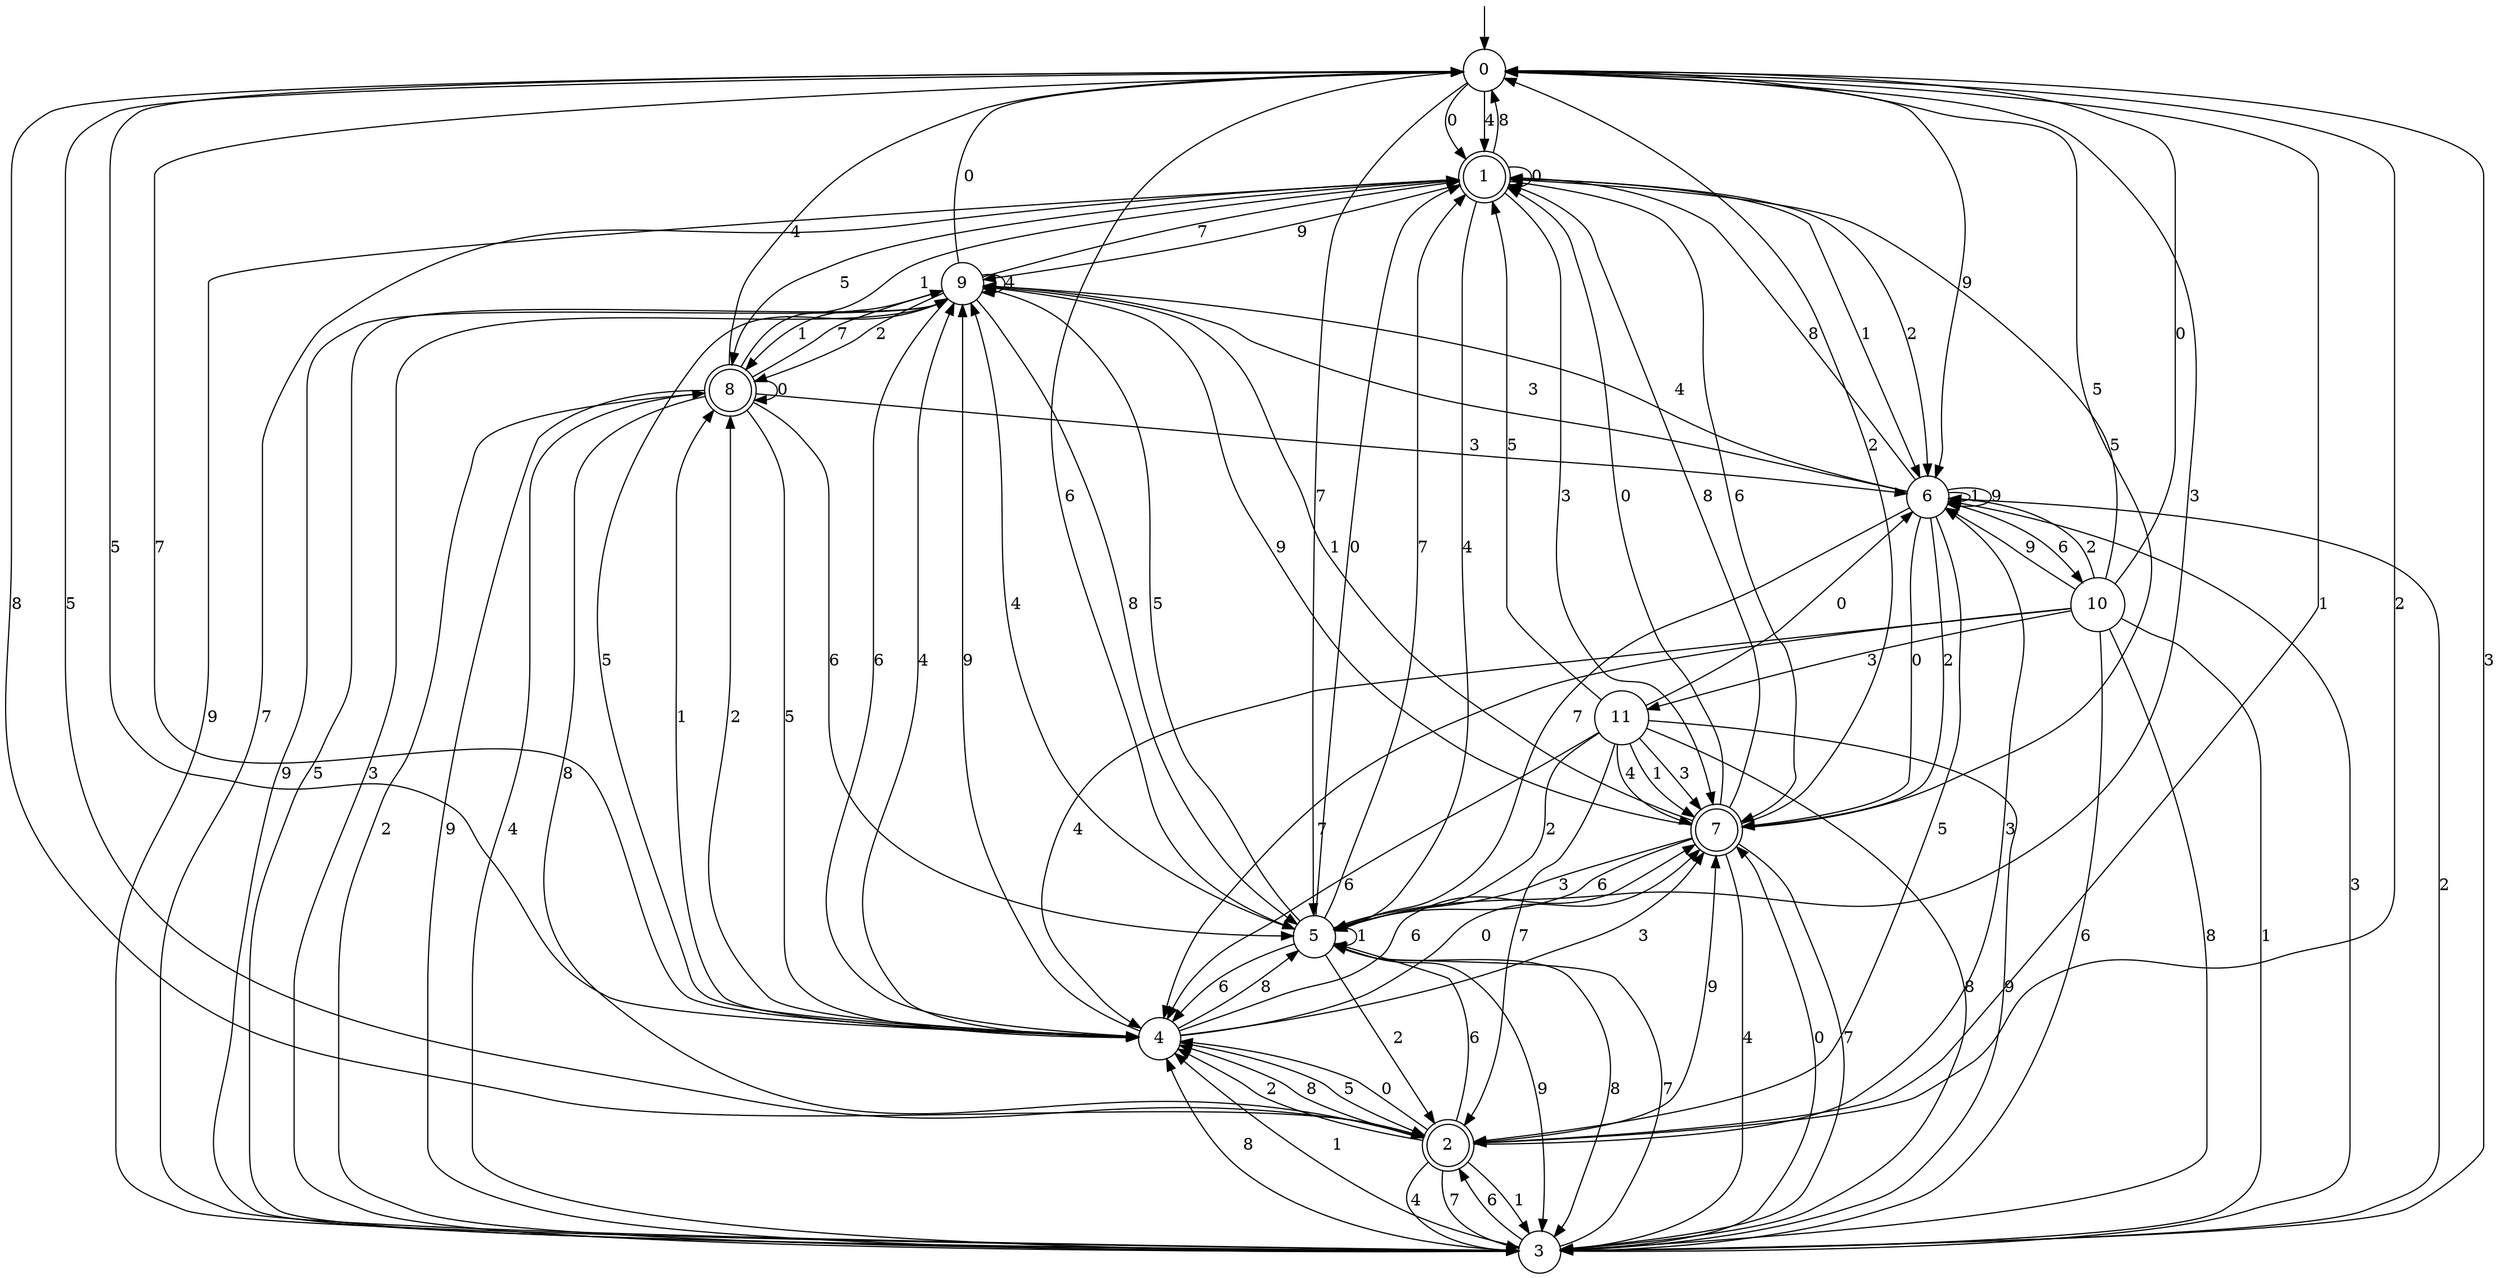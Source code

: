 digraph g {

	s0 [shape="circle" label="0"];
	s1 [shape="doublecircle" label="1"];
	s2 [shape="doublecircle" label="2"];
	s3 [shape="circle" label="3"];
	s4 [shape="circle" label="4"];
	s5 [shape="circle" label="5"];
	s6 [shape="circle" label="6"];
	s7 [shape="doublecircle" label="7"];
	s8 [shape="doublecircle" label="8"];
	s9 [shape="circle" label="9"];
	s10 [shape="circle" label="10"];
	s11 [shape="circle" label="11"];
	s0 -> s1 [label="0"];
	s0 -> s2 [label="1"];
	s0 -> s2 [label="2"];
	s0 -> s3 [label="3"];
	s0 -> s1 [label="4"];
	s0 -> s4 [label="5"];
	s0 -> s5 [label="6"];
	s0 -> s5 [label="7"];
	s0 -> s2 [label="8"];
	s0 -> s6 [label="9"];
	s1 -> s1 [label="0"];
	s1 -> s6 [label="1"];
	s1 -> s6 [label="2"];
	s1 -> s7 [label="3"];
	s1 -> s5 [label="4"];
	s1 -> s8 [label="5"];
	s1 -> s7 [label="6"];
	s1 -> s3 [label="7"];
	s1 -> s0 [label="8"];
	s1 -> s9 [label="9"];
	s2 -> s4 [label="0"];
	s2 -> s3 [label="1"];
	s2 -> s4 [label="2"];
	s2 -> s6 [label="3"];
	s2 -> s3 [label="4"];
	s2 -> s0 [label="5"];
	s2 -> s5 [label="6"];
	s2 -> s3 [label="7"];
	s2 -> s4 [label="8"];
	s2 -> s7 [label="9"];
	s3 -> s7 [label="0"];
	s3 -> s4 [label="1"];
	s3 -> s6 [label="2"];
	s3 -> s6 [label="3"];
	s3 -> s8 [label="4"];
	s3 -> s9 [label="5"];
	s3 -> s2 [label="6"];
	s3 -> s5 [label="7"];
	s3 -> s4 [label="8"];
	s3 -> s1 [label="9"];
	s4 -> s7 [label="0"];
	s4 -> s8 [label="1"];
	s4 -> s8 [label="2"];
	s4 -> s7 [label="3"];
	s4 -> s9 [label="4"];
	s4 -> s2 [label="5"];
	s4 -> s7 [label="6"];
	s4 -> s0 [label="7"];
	s4 -> s5 [label="8"];
	s4 -> s9 [label="9"];
	s5 -> s1 [label="0"];
	s5 -> s5 [label="1"];
	s5 -> s2 [label="2"];
	s5 -> s0 [label="3"];
	s5 -> s9 [label="4"];
	s5 -> s9 [label="5"];
	s5 -> s4 [label="6"];
	s5 -> s1 [label="7"];
	s5 -> s3 [label="8"];
	s5 -> s3 [label="9"];
	s6 -> s7 [label="0"];
	s6 -> s6 [label="1"];
	s6 -> s7 [label="2"];
	s6 -> s9 [label="3"];
	s6 -> s9 [label="4"];
	s6 -> s2 [label="5"];
	s6 -> s10 [label="6"];
	s6 -> s5 [label="7"];
	s6 -> s1 [label="8"];
	s6 -> s6 [label="9"];
	s7 -> s1 [label="0"];
	s7 -> s9 [label="1"];
	s7 -> s0 [label="2"];
	s7 -> s5 [label="3"];
	s7 -> s3 [label="4"];
	s7 -> s0 [label="5"];
	s7 -> s5 [label="6"];
	s7 -> s3 [label="7"];
	s7 -> s1 [label="8"];
	s7 -> s9 [label="9"];
	s8 -> s8 [label="0"];
	s8 -> s1 [label="1"];
	s8 -> s3 [label="2"];
	s8 -> s6 [label="3"];
	s8 -> s0 [label="4"];
	s8 -> s4 [label="5"];
	s8 -> s5 [label="6"];
	s8 -> s9 [label="7"];
	s8 -> s2 [label="8"];
	s8 -> s3 [label="9"];
	s9 -> s0 [label="0"];
	s9 -> s8 [label="1"];
	s9 -> s8 [label="2"];
	s9 -> s3 [label="3"];
	s9 -> s9 [label="4"];
	s9 -> s4 [label="5"];
	s9 -> s4 [label="6"];
	s9 -> s1 [label="7"];
	s9 -> s5 [label="8"];
	s9 -> s3 [label="9"];
	s10 -> s0 [label="0"];
	s10 -> s3 [label="1"];
	s10 -> s6 [label="2"];
	s10 -> s11 [label="3"];
	s10 -> s4 [label="4"];
	s10 -> s1 [label="5"];
	s10 -> s3 [label="6"];
	s10 -> s4 [label="7"];
	s10 -> s3 [label="8"];
	s10 -> s6 [label="9"];
	s11 -> s6 [label="0"];
	s11 -> s7 [label="1"];
	s11 -> s5 [label="2"];
	s11 -> s7 [label="3"];
	s11 -> s7 [label="4"];
	s11 -> s1 [label="5"];
	s11 -> s4 [label="6"];
	s11 -> s2 [label="7"];
	s11 -> s3 [label="8"];
	s11 -> s3 [label="9"];

__start0 [label="" shape="none" width="0" height="0"];
__start0 -> s0;

}
